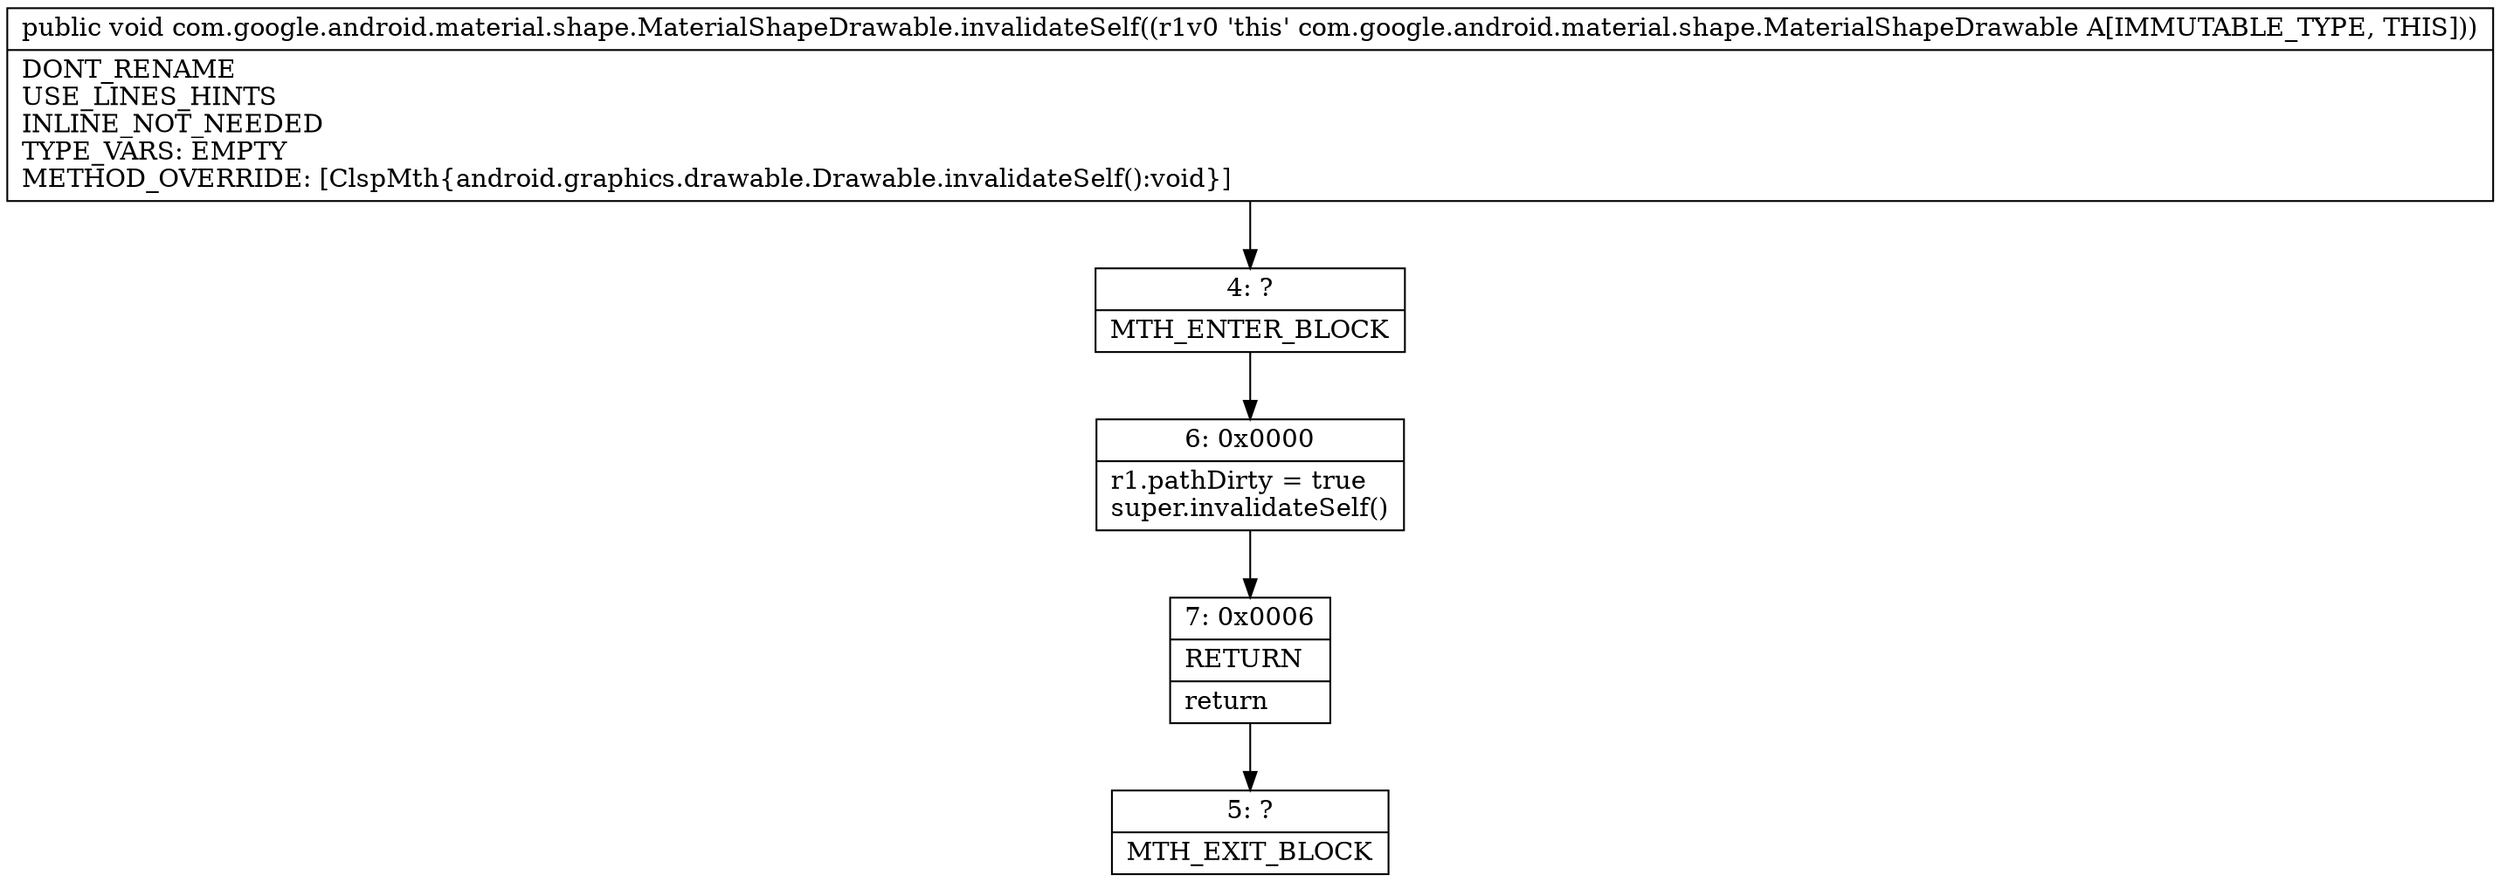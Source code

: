 digraph "CFG forcom.google.android.material.shape.MaterialShapeDrawable.invalidateSelf()V" {
Node_4 [shape=record,label="{4\:\ ?|MTH_ENTER_BLOCK\l}"];
Node_6 [shape=record,label="{6\:\ 0x0000|r1.pathDirty = true\lsuper.invalidateSelf()\l}"];
Node_7 [shape=record,label="{7\:\ 0x0006|RETURN\l|return\l}"];
Node_5 [shape=record,label="{5\:\ ?|MTH_EXIT_BLOCK\l}"];
MethodNode[shape=record,label="{public void com.google.android.material.shape.MaterialShapeDrawable.invalidateSelf((r1v0 'this' com.google.android.material.shape.MaterialShapeDrawable A[IMMUTABLE_TYPE, THIS]))  | DONT_RENAME\lUSE_LINES_HINTS\lINLINE_NOT_NEEDED\lTYPE_VARS: EMPTY\lMETHOD_OVERRIDE: [ClspMth\{android.graphics.drawable.Drawable.invalidateSelf():void\}]\l}"];
MethodNode -> Node_4;Node_4 -> Node_6;
Node_6 -> Node_7;
Node_7 -> Node_5;
}

